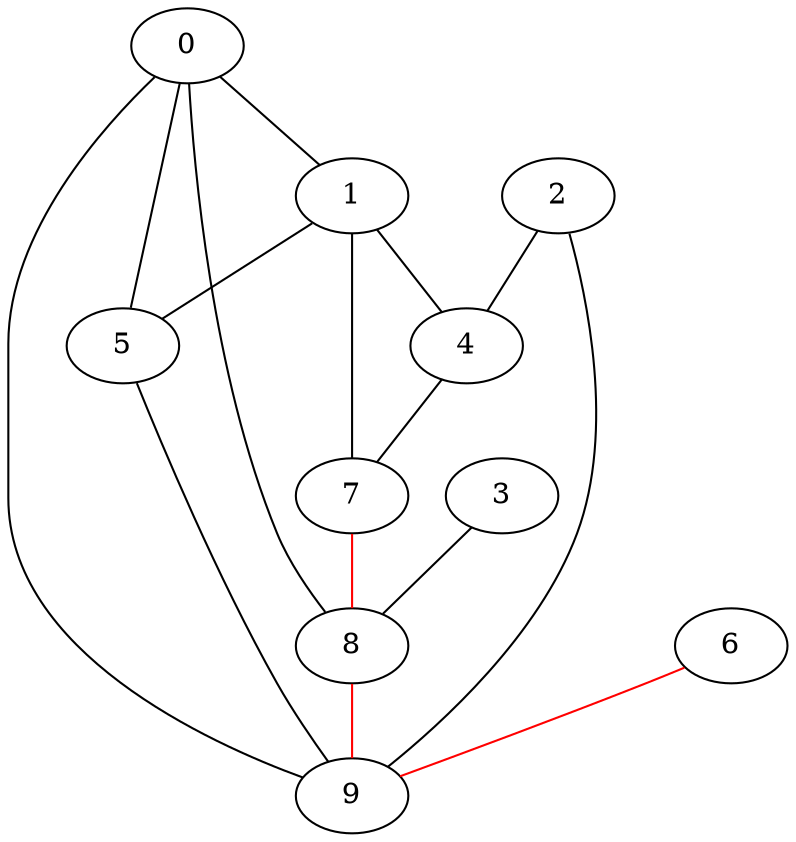 graph one
{
0 -- 1;
0 -- 5;
0 -- 8;
0 -- 9;
1 -- 4;
1 -- 5;
1 -- 7;
2 -- 4;
2 -- 9;
3 -- 8;
4 -- 7;
5 -- 9;
6 -- 9 [color = red];
7 -- 8 [color = red];
8 -- 9 [color = red];
}
